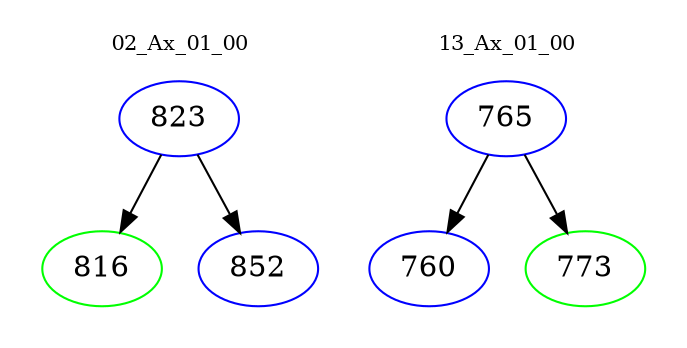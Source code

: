 digraph{
subgraph cluster_0 {
color = white
label = "02_Ax_01_00";
fontsize=10;
T0_823 [label="823", color="blue"]
T0_823 -> T0_816 [color="black"]
T0_816 [label="816", color="green"]
T0_823 -> T0_852 [color="black"]
T0_852 [label="852", color="blue"]
}
subgraph cluster_1 {
color = white
label = "13_Ax_01_00";
fontsize=10;
T1_765 [label="765", color="blue"]
T1_765 -> T1_760 [color="black"]
T1_760 [label="760", color="blue"]
T1_765 -> T1_773 [color="black"]
T1_773 [label="773", color="green"]
}
}
